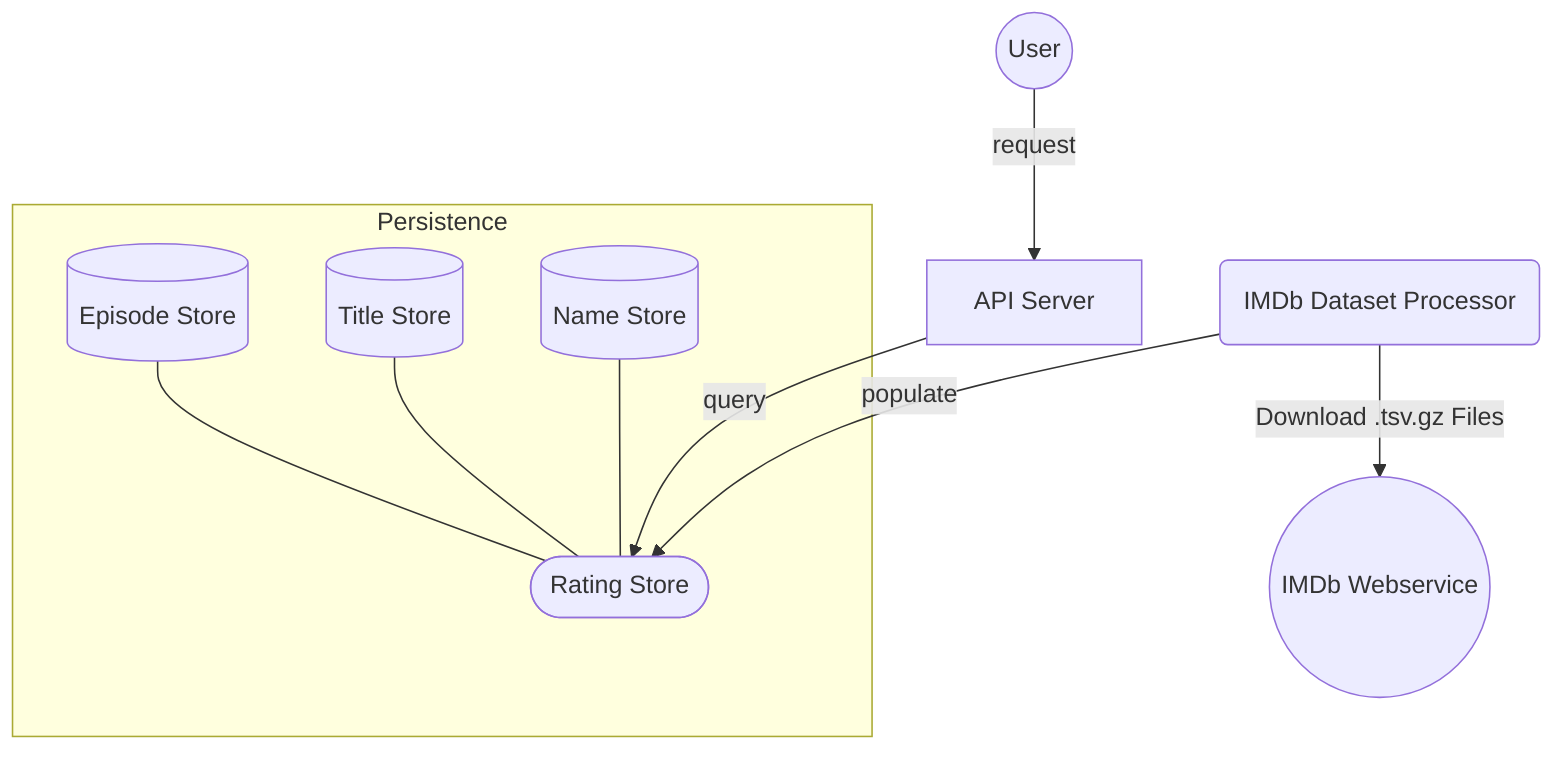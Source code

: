 graph TD
    subgraph rating-store-component[Persistence]
	    episode-store[(Episode Store)] --- rating-store 
        title-store[(Title Store)] --- rating-store
        name-store[(Name Store)] --- rating-store
        rating-store([Rating Store])
    end
    server[API Server] --> |query| rating-store
    user((User)) --> |request|server
    imdb-process(IMDb Dataset Processor) --> |Download .tsv.gz  Files|imdb((IMDb Webservice))
    imdb-process --> |populate|rating-store